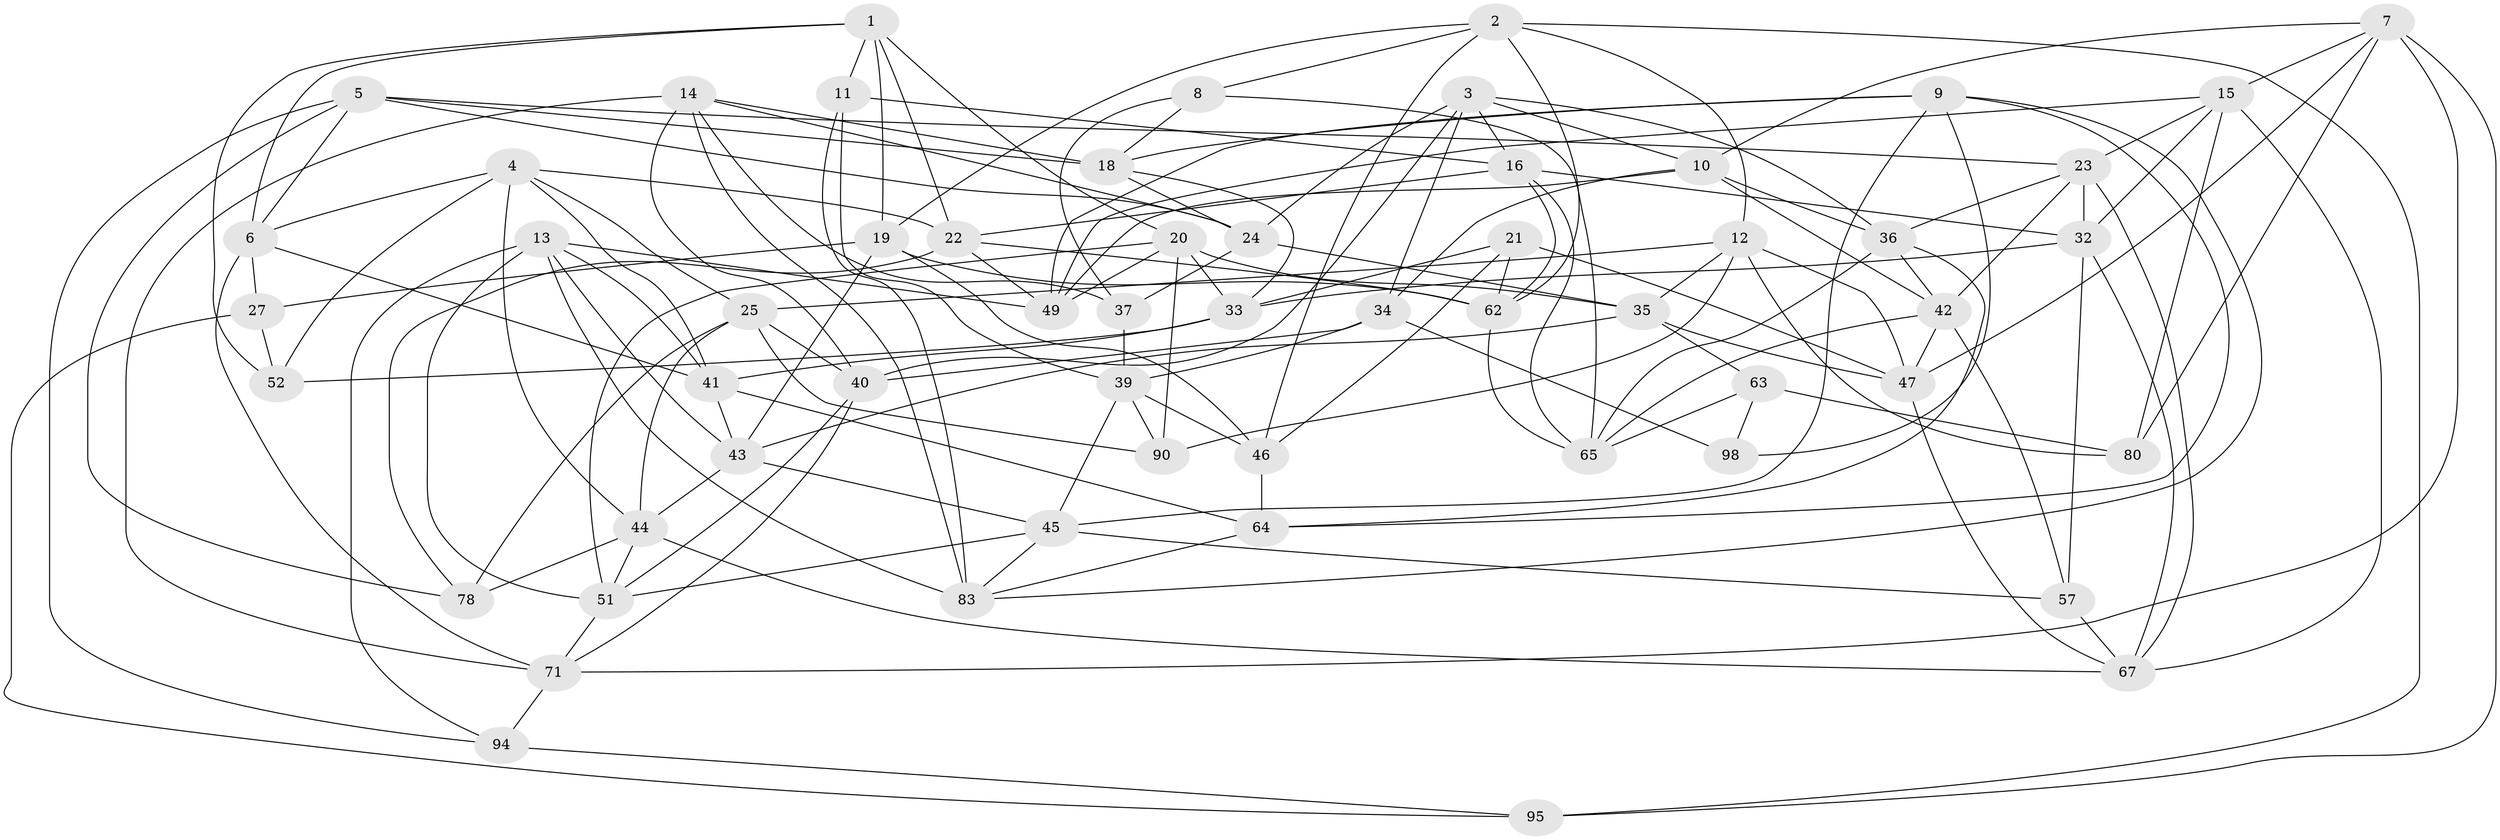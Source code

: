 // original degree distribution, {4: 1.0}
// Generated by graph-tools (version 1.1) at 2025/39/02/21/25 10:39:01]
// undirected, 57 vertices, 155 edges
graph export_dot {
graph [start="1"]
  node [color=gray90,style=filled];
  1 [super="+31"];
  2 [super="+29"];
  3 [super="+79"];
  4 [super="+60"];
  5 [super="+38"];
  6 [super="+75"];
  7 [super="+30"];
  8;
  9 [super="+88"];
  10 [super="+50"];
  11;
  12 [super="+72"];
  13 [super="+54"];
  14 [super="+17"];
  15 [super="+61"];
  16 [super="+82"];
  18 [super="+100"];
  19 [super="+74"];
  20 [super="+66"];
  21;
  22 [super="+53"];
  23 [super="+48"];
  24 [super="+26"];
  25 [super="+28"];
  27;
  32 [super="+55"];
  33 [super="+73"];
  34 [super="+76"];
  35 [super="+69"];
  36 [super="+99"];
  37;
  39 [super="+97"];
  40 [super="+70"];
  41 [super="+93"];
  42 [super="+68"];
  43 [super="+56"];
  44 [super="+58"];
  45 [super="+86"];
  46 [super="+81"];
  47 [super="+59"];
  49 [super="+84"];
  51 [super="+85"];
  52;
  57;
  62 [super="+96"];
  63;
  64 [super="+77"];
  65 [super="+91"];
  67 [super="+92"];
  71 [super="+87"];
  78;
  80;
  83 [super="+89"];
  90;
  94;
  95;
  98;
  1 -- 52;
  1 -- 20;
  1 -- 19;
  1 -- 11;
  1 -- 22;
  1 -- 6;
  2 -- 8;
  2 -- 19;
  2 -- 62;
  2 -- 46;
  2 -- 95;
  2 -- 12;
  3 -- 34;
  3 -- 24;
  3 -- 40;
  3 -- 16;
  3 -- 10;
  3 -- 36;
  4 -- 6;
  4 -- 52;
  4 -- 41;
  4 -- 25;
  4 -- 22;
  4 -- 44;
  5 -- 24;
  5 -- 94;
  5 -- 78;
  5 -- 18;
  5 -- 6;
  5 -- 23;
  6 -- 41;
  6 -- 27;
  6 -- 71;
  7 -- 80;
  7 -- 47;
  7 -- 71;
  7 -- 10;
  7 -- 95;
  7 -- 15;
  8 -- 37;
  8 -- 65;
  8 -- 18;
  9 -- 98;
  9 -- 83;
  9 -- 18;
  9 -- 49;
  9 -- 45;
  9 -- 64;
  10 -- 42;
  10 -- 49;
  10 -- 34;
  10 -- 36;
  11 -- 16;
  11 -- 39;
  11 -- 83;
  12 -- 25;
  12 -- 90;
  12 -- 47;
  12 -- 80;
  12 -- 35;
  13 -- 94;
  13 -- 41;
  13 -- 43;
  13 -- 49;
  13 -- 51;
  13 -- 83;
  14 -- 71;
  14 -- 24;
  14 -- 18;
  14 -- 40;
  14 -- 83;
  14 -- 37;
  15 -- 80;
  15 -- 49;
  15 -- 23;
  15 -- 32;
  15 -- 67;
  16 -- 32;
  16 -- 22;
  16 -- 65;
  16 -- 62;
  18 -- 33;
  18 -- 24;
  19 -- 46;
  19 -- 62;
  19 -- 27;
  19 -- 43;
  20 -- 90;
  20 -- 35;
  20 -- 49;
  20 -- 33;
  20 -- 51;
  21 -- 33;
  21 -- 46;
  21 -- 47;
  21 -- 62;
  22 -- 78;
  22 -- 49;
  22 -- 62;
  23 -- 67;
  23 -- 42;
  23 -- 32;
  23 -- 36;
  24 -- 35;
  24 -- 37;
  25 -- 78;
  25 -- 40;
  25 -- 90;
  25 -- 44;
  27 -- 95;
  27 -- 52;
  32 -- 33;
  32 -- 67;
  32 -- 57;
  33 -- 52;
  33 -- 41;
  34 -- 98 [weight=2];
  34 -- 40;
  34 -- 39;
  35 -- 47;
  35 -- 63;
  35 -- 43;
  36 -- 65;
  36 -- 42;
  36 -- 64;
  37 -- 39;
  39 -- 90;
  39 -- 45;
  39 -- 46;
  40 -- 51;
  40 -- 71;
  41 -- 64;
  41 -- 43;
  42 -- 57;
  42 -- 65;
  42 -- 47;
  43 -- 44;
  43 -- 45;
  44 -- 67;
  44 -- 78;
  44 -- 51;
  45 -- 51;
  45 -- 57;
  45 -- 83;
  46 -- 64 [weight=2];
  47 -- 67;
  51 -- 71;
  57 -- 67;
  62 -- 65;
  63 -- 98;
  63 -- 80;
  63 -- 65;
  64 -- 83;
  71 -- 94;
  94 -- 95;
}
